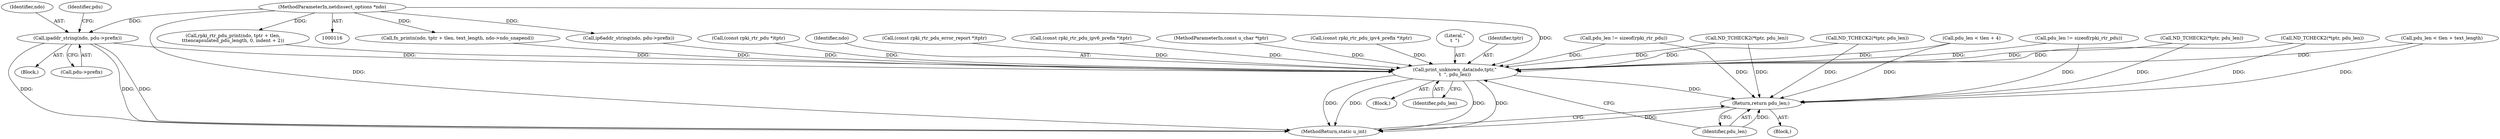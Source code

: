 digraph "0_tcpdump_83c64fce3a5226b080e535f5131a8a318f30e79b@pointer" {
"1000324" [label="(Call,ipaddr_string(ndo, pdu->prefix))"];
"1000117" [label="(MethodParameterIn,netdissect_options *ndo)"];
"1000583" [label="(Call,print_unknown_data(ndo,tptr,\"\n\t  \", pdu_len))"];
"1000588" [label="(Return,return pdu_len;)"];
"1000168" [label="(Call,(const rpki_rtr_pdu *)tptr)"];
"1000587" [label="(Identifier,pdu_len)"];
"1000589" [label="(Identifier,pdu_len)"];
"1000117" [label="(MethodParameterIn,netdissect_options *ndo)"];
"1000229" [label="(Call,ND_TCHECK2(*tptr, pdu_len))"];
"1000325" [label="(Identifier,ndo)"];
"1000496" [label="(Call,rpki_rtr_pdu_print(ndo, tptr + tlen,\n\t\t\tencapsulated_pdu_length, 0, indent + 2))"];
"1000122" [label="(Block,)"];
"1000271" [label="(Call,pdu_len != sizeof(rpki_rtr_pdu))"];
"1000551" [label="(Call,fn_printn(ndo, tptr + tlen, text_length, ndo->ndo_snapend))"];
"1000588" [label="(Return,return pdu_len;)"];
"1000612" [label="(MethodReturn,static u_int)"];
"1000583" [label="(Call,print_unknown_data(ndo,tptr,\"\n\t  \", pdu_len))"];
"1000323" [label="(Block,)"];
"1000584" [label="(Identifier,ndo)"];
"1000357" [label="(Call,ND_TCHECK2(*tptr, pdu_len))"];
"1000510" [label="(Call,pdu_len < tlen + 4)"];
"1000377" [label="(Call,ip6addr_string(ndo, pdu->prefix))"];
"1000563" [label="(Call,ND_TCHECK2(*tptr, pdu_len))"];
"1000324" [label="(Call,ipaddr_string(ndo, pdu->prefix))"];
"1000535" [label="(Call,pdu_len < tlen + text_length)"];
"1000425" [label="(Call,(const rpki_rtr_pdu_error_report *)tptr)"];
"1000363" [label="(Call,(const rpki_rtr_pdu_ipv6_prefix *)tptr)"];
"1000326" [label="(Call,pdu->prefix)"];
"1000118" [label="(MethodParameterIn,const u_char *tptr)"];
"1000310" [label="(Call,(const rpki_rtr_pdu_ipv4_prefix *)tptr)"];
"1000586" [label="(Literal,\"\n\t  \")"];
"1000304" [label="(Call,ND_TCHECK2(*tptr, pdu_len))"];
"1000585" [label="(Identifier,tptr)"];
"1000263" [label="(Call,pdu_len != sizeof(rpki_rtr_pdu))"];
"1000331" [label="(Identifier,pdu)"];
"1000582" [label="(Block,)"];
"1000324" -> "1000323"  [label="AST: "];
"1000324" -> "1000326"  [label="CFG: "];
"1000325" -> "1000324"  [label="AST: "];
"1000326" -> "1000324"  [label="AST: "];
"1000331" -> "1000324"  [label="CFG: "];
"1000324" -> "1000612"  [label="DDG: "];
"1000324" -> "1000612"  [label="DDG: "];
"1000324" -> "1000612"  [label="DDG: "];
"1000117" -> "1000324"  [label="DDG: "];
"1000324" -> "1000583"  [label="DDG: "];
"1000117" -> "1000116"  [label="AST: "];
"1000117" -> "1000612"  [label="DDG: "];
"1000117" -> "1000377"  [label="DDG: "];
"1000117" -> "1000496"  [label="DDG: "];
"1000117" -> "1000551"  [label="DDG: "];
"1000117" -> "1000583"  [label="DDG: "];
"1000583" -> "1000582"  [label="AST: "];
"1000583" -> "1000587"  [label="CFG: "];
"1000584" -> "1000583"  [label="AST: "];
"1000585" -> "1000583"  [label="AST: "];
"1000586" -> "1000583"  [label="AST: "];
"1000587" -> "1000583"  [label="AST: "];
"1000589" -> "1000583"  [label="CFG: "];
"1000583" -> "1000612"  [label="DDG: "];
"1000583" -> "1000612"  [label="DDG: "];
"1000583" -> "1000612"  [label="DDG: "];
"1000583" -> "1000612"  [label="DDG: "];
"1000496" -> "1000583"  [label="DDG: "];
"1000377" -> "1000583"  [label="DDG: "];
"1000551" -> "1000583"  [label="DDG: "];
"1000363" -> "1000583"  [label="DDG: "];
"1000310" -> "1000583"  [label="DDG: "];
"1000168" -> "1000583"  [label="DDG: "];
"1000118" -> "1000583"  [label="DDG: "];
"1000425" -> "1000583"  [label="DDG: "];
"1000563" -> "1000583"  [label="DDG: "];
"1000535" -> "1000583"  [label="DDG: "];
"1000263" -> "1000583"  [label="DDG: "];
"1000271" -> "1000583"  [label="DDG: "];
"1000304" -> "1000583"  [label="DDG: "];
"1000510" -> "1000583"  [label="DDG: "];
"1000357" -> "1000583"  [label="DDG: "];
"1000229" -> "1000583"  [label="DDG: "];
"1000583" -> "1000588"  [label="DDG: "];
"1000588" -> "1000122"  [label="AST: "];
"1000588" -> "1000589"  [label="CFG: "];
"1000589" -> "1000588"  [label="AST: "];
"1000612" -> "1000588"  [label="CFG: "];
"1000588" -> "1000612"  [label="DDG: "];
"1000589" -> "1000588"  [label="DDG: "];
"1000563" -> "1000588"  [label="DDG: "];
"1000535" -> "1000588"  [label="DDG: "];
"1000271" -> "1000588"  [label="DDG: "];
"1000304" -> "1000588"  [label="DDG: "];
"1000510" -> "1000588"  [label="DDG: "];
"1000263" -> "1000588"  [label="DDG: "];
"1000357" -> "1000588"  [label="DDG: "];
"1000229" -> "1000588"  [label="DDG: "];
}
